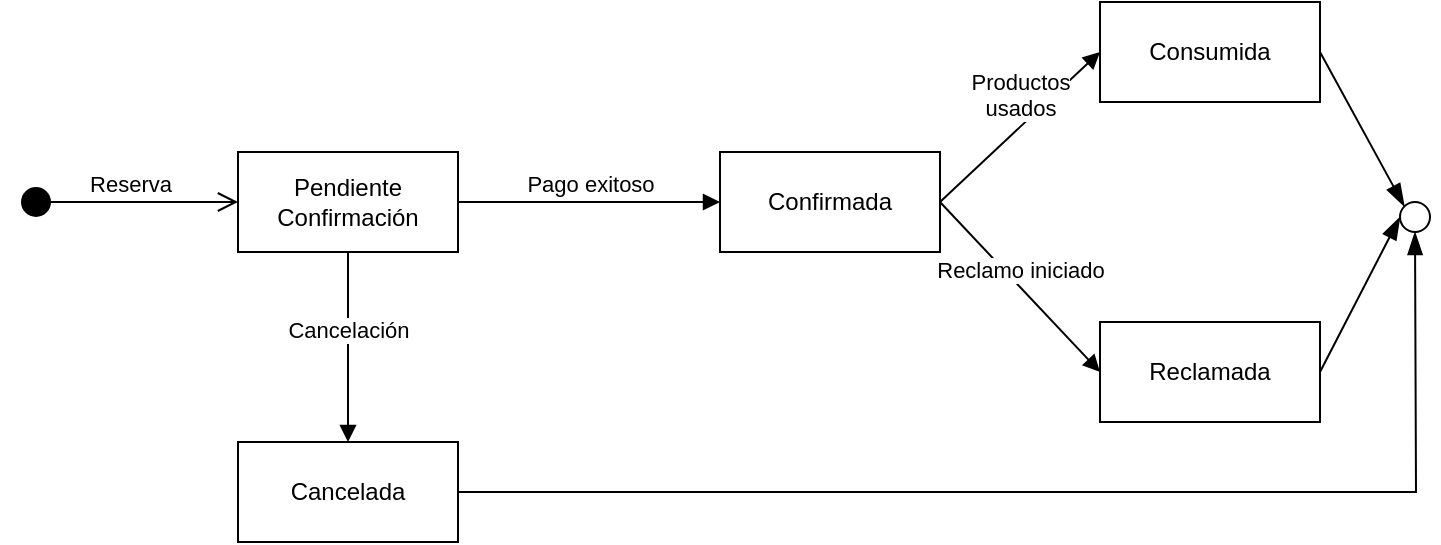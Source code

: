 <mxfile version="26.2.14">
  <diagram name="Página-1" id="L5E1SKETEKItO5f2eb_U">
    <mxGraphModel dx="1611" dy="1136" grid="1" gridSize="10" guides="1" tooltips="1" connect="1" arrows="1" fold="1" page="1" pageScale="1" pageWidth="827" pageHeight="1169" math="0" shadow="0">
      <root>
        <mxCell id="0" />
        <mxCell id="1" parent="0" />
        <mxCell id="_RxlUiaPQgCe4gIoLcwP-1" value="Reserva" style="html=1;verticalAlign=bottom;startArrow=circle;startFill=1;endArrow=open;startSize=6;endSize=8;curved=0;rounded=0;" edge="1" parent="1" target="_RxlUiaPQgCe4gIoLcwP-2">
          <mxGeometry width="80" relative="1" as="geometry">
            <mxPoint x="-260" y="600" as="sourcePoint" />
            <mxPoint x="-180" y="600" as="targetPoint" />
          </mxGeometry>
        </mxCell>
        <mxCell id="_RxlUiaPQgCe4gIoLcwP-2" value="Pendiente Confirmación" style="html=1;whiteSpace=wrap;" vertex="1" parent="1">
          <mxGeometry x="-151" y="575" width="110" height="50" as="geometry" />
        </mxCell>
        <mxCell id="_RxlUiaPQgCe4gIoLcwP-3" value="Cancelada" style="html=1;whiteSpace=wrap;" vertex="1" parent="1">
          <mxGeometry x="-151" y="720" width="110" height="50" as="geometry" />
        </mxCell>
        <mxCell id="_RxlUiaPQgCe4gIoLcwP-4" value="Confirmada" style="html=1;whiteSpace=wrap;" vertex="1" parent="1">
          <mxGeometry x="90" y="575" width="110" height="50" as="geometry" />
        </mxCell>
        <mxCell id="_RxlUiaPQgCe4gIoLcwP-5" value="Consumida" style="html=1;whiteSpace=wrap;" vertex="1" parent="1">
          <mxGeometry x="280" y="500" width="110" height="50" as="geometry" />
        </mxCell>
        <mxCell id="_RxlUiaPQgCe4gIoLcwP-6" value="Reclamada" style="html=1;whiteSpace=wrap;" vertex="1" parent="1">
          <mxGeometry x="280" y="660" width="110" height="50" as="geometry" />
        </mxCell>
        <mxCell id="_RxlUiaPQgCe4gIoLcwP-7" value="Pago exitoso" style="html=1;verticalAlign=bottom;endArrow=block;curved=0;rounded=0;exitX=1;exitY=0.5;exitDx=0;exitDy=0;entryX=0;entryY=0.5;entryDx=0;entryDy=0;" edge="1" parent="1" source="_RxlUiaPQgCe4gIoLcwP-2" target="_RxlUiaPQgCe4gIoLcwP-4">
          <mxGeometry width="80" relative="1" as="geometry">
            <mxPoint x="-150" y="580" as="sourcePoint" />
            <mxPoint x="-70" y="580" as="targetPoint" />
          </mxGeometry>
        </mxCell>
        <mxCell id="_RxlUiaPQgCe4gIoLcwP-8" value="Cancelación" style="html=1;verticalAlign=bottom;endArrow=block;curved=0;rounded=0;entryX=0.5;entryY=0;entryDx=0;entryDy=0;exitX=0.5;exitY=1;exitDx=0;exitDy=0;" edge="1" parent="1" source="_RxlUiaPQgCe4gIoLcwP-2" target="_RxlUiaPQgCe4gIoLcwP-3">
          <mxGeometry width="80" relative="1" as="geometry">
            <mxPoint x="-150" y="580" as="sourcePoint" />
            <mxPoint x="-70" y="580" as="targetPoint" />
          </mxGeometry>
        </mxCell>
        <mxCell id="_RxlUiaPQgCe4gIoLcwP-9" value="Productos&lt;div&gt;usados&lt;/div&gt;" style="html=1;verticalAlign=bottom;endArrow=block;curved=0;rounded=0;entryX=0;entryY=0.5;entryDx=0;entryDy=0;exitX=1;exitY=0.5;exitDx=0;exitDy=0;" edge="1" parent="1" source="_RxlUiaPQgCe4gIoLcwP-4" target="_RxlUiaPQgCe4gIoLcwP-5">
          <mxGeometry width="80" relative="1" as="geometry">
            <mxPoint x="60" y="580" as="sourcePoint" />
            <mxPoint x="140" y="580" as="targetPoint" />
          </mxGeometry>
        </mxCell>
        <mxCell id="_RxlUiaPQgCe4gIoLcwP-10" value="Reclamo iniciado" style="html=1;verticalAlign=bottom;endArrow=block;curved=0;rounded=0;entryX=0;entryY=0.5;entryDx=0;entryDy=0;exitX=1;exitY=0.5;exitDx=0;exitDy=0;" edge="1" parent="1" source="_RxlUiaPQgCe4gIoLcwP-4" target="_RxlUiaPQgCe4gIoLcwP-6">
          <mxGeometry width="80" relative="1" as="geometry">
            <mxPoint x="210" y="600" as="sourcePoint" />
            <mxPoint x="140" y="580" as="targetPoint" />
          </mxGeometry>
        </mxCell>
        <mxCell id="_RxlUiaPQgCe4gIoLcwP-13" value="" style="ellipse;whiteSpace=wrap;html=1;aspect=fixed;fillColor=light-dark(#FFFFFF,#FFFFFF);fontSize=11;" vertex="1" parent="1">
          <mxGeometry x="430" y="600" width="15" height="15" as="geometry" />
        </mxCell>
        <mxCell id="_RxlUiaPQgCe4gIoLcwP-17" value="" style="endArrow=blockThin;endFill=1;endSize=9;html=1;rounded=0;entryX=0;entryY=0;entryDx=0;entryDy=0;exitX=1;exitY=0.5;exitDx=0;exitDy=0;fontSize=10;strokeWidth=1;" edge="1" parent="1" source="_RxlUiaPQgCe4gIoLcwP-5" target="_RxlUiaPQgCe4gIoLcwP-13">
          <mxGeometry width="160" relative="1" as="geometry">
            <mxPoint x="30" y="630" as="sourcePoint" />
            <mxPoint x="190" y="630" as="targetPoint" />
          </mxGeometry>
        </mxCell>
        <mxCell id="_RxlUiaPQgCe4gIoLcwP-18" value="" style="endArrow=blockThin;endFill=1;endSize=9;html=1;rounded=0;entryX=0;entryY=0.5;entryDx=0;entryDy=0;exitX=1;exitY=0.5;exitDx=0;exitDy=0;fontSize=10;strokeWidth=1;" edge="1" parent="1" source="_RxlUiaPQgCe4gIoLcwP-6" target="_RxlUiaPQgCe4gIoLcwP-13">
          <mxGeometry width="160" relative="1" as="geometry">
            <mxPoint x="400" y="535" as="sourcePoint" />
            <mxPoint x="442" y="612" as="targetPoint" />
          </mxGeometry>
        </mxCell>
        <mxCell id="_RxlUiaPQgCe4gIoLcwP-19" value="" style="endArrow=blockThin;endFill=1;endSize=9;html=1;rounded=0;exitX=1;exitY=0.5;exitDx=0;exitDy=0;entryX=0.5;entryY=1;entryDx=0;entryDy=0;fontSize=10;strokeWidth=1;" edge="1" parent="1" source="_RxlUiaPQgCe4gIoLcwP-3" target="_RxlUiaPQgCe4gIoLcwP-13">
          <mxGeometry width="160" relative="1" as="geometry">
            <mxPoint x="410" y="545" as="sourcePoint" />
            <mxPoint x="500" y="740" as="targetPoint" />
            <Array as="points">
              <mxPoint x="438" y="745" />
            </Array>
          </mxGeometry>
        </mxCell>
      </root>
    </mxGraphModel>
  </diagram>
</mxfile>

